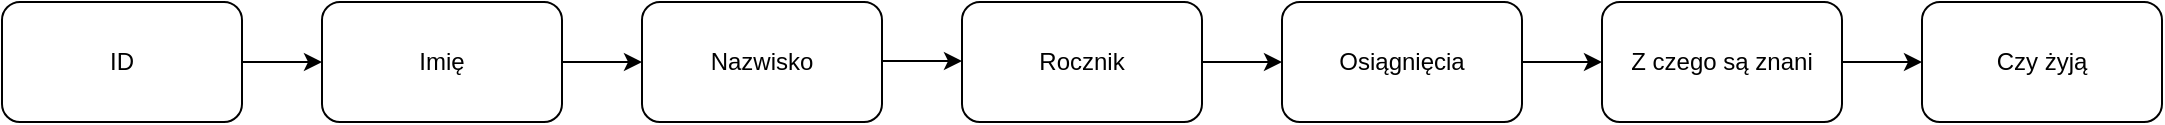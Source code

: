<mxfile version="17.1.1" type="github">
  <diagram id="ARmxZ4ZYsMMWMX8qsj5U" name="Page-1">
    <mxGraphModel dx="2249" dy="794" grid="1" gridSize="10" guides="1" tooltips="1" connect="1" arrows="1" fold="1" page="1" pageScale="1" pageWidth="827" pageHeight="1169" math="0" shadow="0">
      <root>
        <mxCell id="0" />
        <mxCell id="1" parent="0" />
        <mxCell id="CaIBra7wWAyaWLFx-YUH-1" value="Imię" style="rounded=1;whiteSpace=wrap;html=1;" vertex="1" parent="1">
          <mxGeometry x="80" y="200" width="120" height="60" as="geometry" />
        </mxCell>
        <mxCell id="CaIBra7wWAyaWLFx-YUH-2" value="Nazwisko" style="rounded=1;whiteSpace=wrap;html=1;" vertex="1" parent="1">
          <mxGeometry x="240" y="200" width="120" height="60" as="geometry" />
        </mxCell>
        <mxCell id="CaIBra7wWAyaWLFx-YUH-11" value="" style="edgeStyle=orthogonalEdgeStyle;rounded=0;orthogonalLoop=1;jettySize=auto;html=1;" edge="1" parent="1" source="CaIBra7wWAyaWLFx-YUH-4" target="CaIBra7wWAyaWLFx-YUH-5">
          <mxGeometry relative="1" as="geometry" />
        </mxCell>
        <mxCell id="CaIBra7wWAyaWLFx-YUH-4" value="Rocznik" style="rounded=1;whiteSpace=wrap;html=1;" vertex="1" parent="1">
          <mxGeometry x="400" y="200" width="120" height="60" as="geometry" />
        </mxCell>
        <mxCell id="CaIBra7wWAyaWLFx-YUH-13" value="" style="edgeStyle=orthogonalEdgeStyle;rounded=0;orthogonalLoop=1;jettySize=auto;html=1;" edge="1" parent="1" source="CaIBra7wWAyaWLFx-YUH-5">
          <mxGeometry relative="1" as="geometry">
            <mxPoint x="720" y="230" as="targetPoint" />
          </mxGeometry>
        </mxCell>
        <mxCell id="CaIBra7wWAyaWLFx-YUH-5" value="Osiągnięcia" style="rounded=1;whiteSpace=wrap;html=1;" vertex="1" parent="1">
          <mxGeometry x="560" y="200" width="120" height="60" as="geometry" />
        </mxCell>
        <mxCell id="CaIBra7wWAyaWLFx-YUH-8" value="" style="endArrow=classic;html=1;rounded=0;exitX=1;exitY=0.5;exitDx=0;exitDy=0;" edge="1" parent="1" source="CaIBra7wWAyaWLFx-YUH-1" target="CaIBra7wWAyaWLFx-YUH-2">
          <mxGeometry width="50" height="50" relative="1" as="geometry">
            <mxPoint x="200" y="250" as="sourcePoint" />
            <mxPoint x="250" y="200" as="targetPoint" />
          </mxGeometry>
        </mxCell>
        <mxCell id="CaIBra7wWAyaWLFx-YUH-10" value="" style="endArrow=classic;html=1;rounded=0;exitX=1;exitY=0.5;exitDx=0;exitDy=0;" edge="1" parent="1">
          <mxGeometry width="50" height="50" relative="1" as="geometry">
            <mxPoint x="360" y="229.5" as="sourcePoint" />
            <mxPoint x="400" y="229.5" as="targetPoint" />
          </mxGeometry>
        </mxCell>
        <mxCell id="CaIBra7wWAyaWLFx-YUH-17" value="" style="edgeStyle=orthogonalEdgeStyle;rounded=0;orthogonalLoop=1;jettySize=auto;html=1;" edge="1" parent="1" source="CaIBra7wWAyaWLFx-YUH-14">
          <mxGeometry relative="1" as="geometry">
            <mxPoint x="880" y="230" as="targetPoint" />
          </mxGeometry>
        </mxCell>
        <mxCell id="CaIBra7wWAyaWLFx-YUH-14" value="Z czego są znani" style="rounded=1;whiteSpace=wrap;html=1;" vertex="1" parent="1">
          <mxGeometry x="720" y="200" width="120" height="60" as="geometry" />
        </mxCell>
        <mxCell id="CaIBra7wWAyaWLFx-YUH-16" value="Czy żyją" style="whiteSpace=wrap;html=1;rounded=1;" vertex="1" parent="1">
          <mxGeometry x="880" y="200" width="120" height="60" as="geometry" />
        </mxCell>
        <mxCell id="CaIBra7wWAyaWLFx-YUH-19" value="" style="edgeStyle=orthogonalEdgeStyle;rounded=0;orthogonalLoop=1;jettySize=auto;html=1;" edge="1" parent="1" source="CaIBra7wWAyaWLFx-YUH-18" target="CaIBra7wWAyaWLFx-YUH-1">
          <mxGeometry relative="1" as="geometry" />
        </mxCell>
        <mxCell id="CaIBra7wWAyaWLFx-YUH-18" value="ID" style="rounded=1;whiteSpace=wrap;html=1;" vertex="1" parent="1">
          <mxGeometry x="-80" y="200" width="120" height="60" as="geometry" />
        </mxCell>
      </root>
    </mxGraphModel>
  </diagram>
</mxfile>
